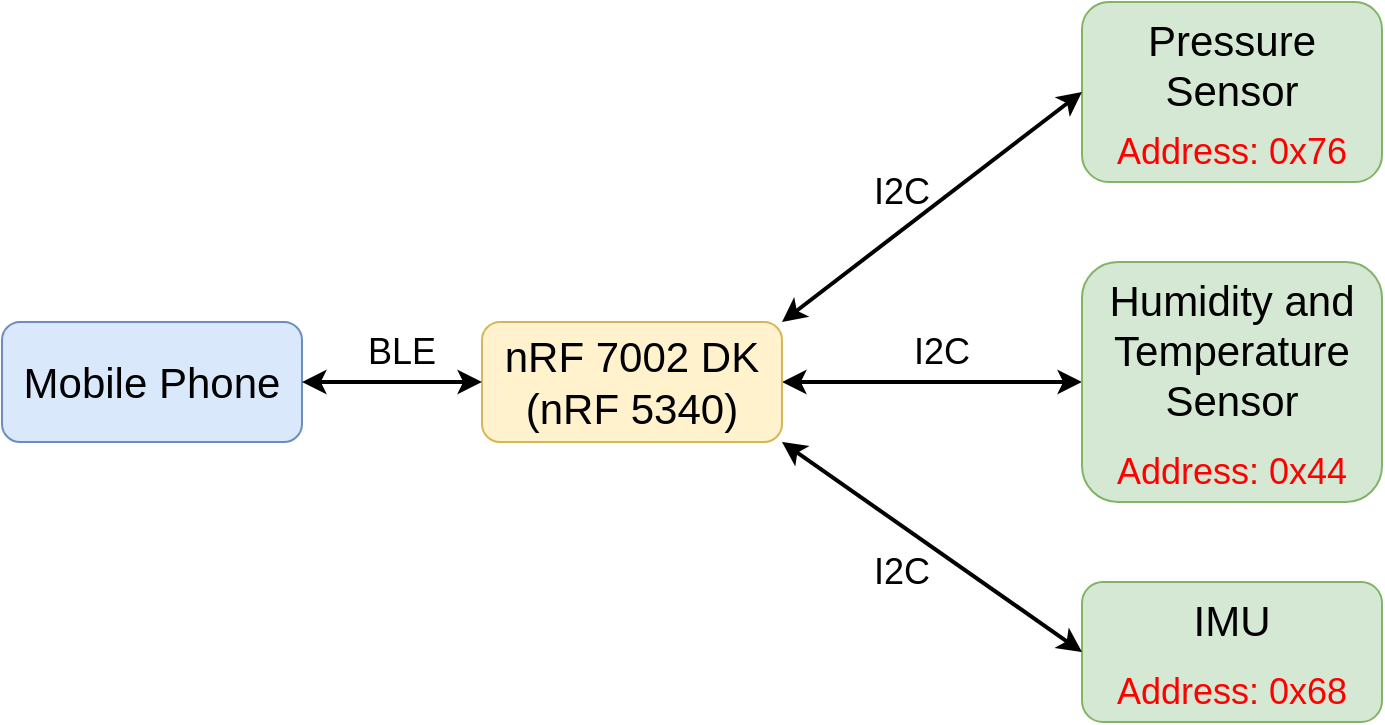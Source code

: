 <mxfile version="28.2.5">
  <diagram name="第 1 页" id="E2O9zqp3i6Xpa0Hee3S6">
    <mxGraphModel dx="906" dy="633" grid="1" gridSize="10" guides="1" tooltips="1" connect="1" arrows="1" fold="1" page="1" pageScale="1" pageWidth="827" pageHeight="1169" math="0" shadow="0">
      <root>
        <mxCell id="0" />
        <mxCell id="1" parent="0" />
        <mxCell id="bbcPa2-DJn3oHMA3QkiS-10" value="" style="edgeStyle=orthogonalEdgeStyle;rounded=0;orthogonalLoop=1;jettySize=auto;html=1;startArrow=classic;startFill=1;strokeWidth=2;" parent="1" source="bbcPa2-DJn3oHMA3QkiS-2" target="bbcPa2-DJn3oHMA3QkiS-5" edge="1">
          <mxGeometry relative="1" as="geometry" />
        </mxCell>
        <mxCell id="bbcPa2-DJn3oHMA3QkiS-2" value="&lt;font style=&quot;font-size: 21px;&quot;&gt;nRF 7002 DK&lt;/font&gt;&lt;div&gt;&lt;font style=&quot;font-size: 21px;&quot;&gt;(nRF 5340)&lt;/font&gt;&lt;/div&gt;" style="rounded=1;whiteSpace=wrap;html=1;fillColor=#fff2cc;strokeColor=#d6b656;" parent="1" vertex="1">
          <mxGeometry x="710" y="590" width="150" height="60" as="geometry" />
        </mxCell>
        <mxCell id="bbcPa2-DJn3oHMA3QkiS-3" value="&lt;span style=&quot;font-size: 21px;&quot;&gt;Pressure Sensor&lt;/span&gt;" style="rounded=1;whiteSpace=wrap;html=1;fillColor=#d5e8d4;strokeColor=#82b366;verticalAlign=top;" parent="1" vertex="1">
          <mxGeometry x="1010" y="430" width="150" height="90" as="geometry" />
        </mxCell>
        <mxCell id="bbcPa2-DJn3oHMA3QkiS-5" value="&lt;font style=&quot;font-size: 21px;&quot;&gt;Humidity and Temperature Sensor&lt;/font&gt;" style="rounded=1;whiteSpace=wrap;html=1;fillColor=#d5e8d4;strokeColor=#82b366;verticalAlign=top;" parent="1" vertex="1">
          <mxGeometry x="1010" y="560" width="150" height="120" as="geometry" />
        </mxCell>
        <mxCell id="bbcPa2-DJn3oHMA3QkiS-8" value="&lt;div&gt;&lt;span style=&quot;font-size: 21px; background-color: transparent; color: light-dark(rgb(0, 0, 0), rgb(255, 255, 255));&quot;&gt;IMU&lt;/span&gt;&lt;/div&gt;" style="rounded=1;whiteSpace=wrap;html=1;fillColor=#d5e8d4;strokeColor=#82b366;verticalAlign=top;" parent="1" vertex="1">
          <mxGeometry x="1010" y="720" width="150" height="70" as="geometry" />
        </mxCell>
        <mxCell id="IU0iIOWU37G3tHeHC3Pe-2" value="" style="endArrow=classic;startArrow=classic;html=1;rounded=0;exitX=1;exitY=0;exitDx=0;exitDy=0;entryX=0;entryY=0.5;entryDx=0;entryDy=0;strokeWidth=2;" edge="1" parent="1" source="bbcPa2-DJn3oHMA3QkiS-2" target="bbcPa2-DJn3oHMA3QkiS-3">
          <mxGeometry width="50" height="50" relative="1" as="geometry">
            <mxPoint x="850" y="690" as="sourcePoint" />
            <mxPoint x="900" y="640" as="targetPoint" />
          </mxGeometry>
        </mxCell>
        <mxCell id="IU0iIOWU37G3tHeHC3Pe-3" value="" style="endArrow=classic;startArrow=classic;html=1;rounded=0;exitX=1;exitY=1;exitDx=0;exitDy=0;entryX=0;entryY=0.5;entryDx=0;entryDy=0;strokeWidth=2;" edge="1" parent="1" source="bbcPa2-DJn3oHMA3QkiS-2" target="bbcPa2-DJn3oHMA3QkiS-8">
          <mxGeometry width="50" height="50" relative="1" as="geometry">
            <mxPoint x="860" y="770" as="sourcePoint" />
            <mxPoint x="1010" y="660" as="targetPoint" />
          </mxGeometry>
        </mxCell>
        <mxCell id="IU0iIOWU37G3tHeHC3Pe-4" value="&lt;span style=&quot;font-size: 21px;&quot;&gt;Mobile Phone&lt;/span&gt;" style="rounded=1;whiteSpace=wrap;html=1;fillColor=#dae8fc;strokeColor=#6c8ebf;" vertex="1" parent="1">
          <mxGeometry x="470" y="590" width="150" height="60" as="geometry" />
        </mxCell>
        <mxCell id="IU0iIOWU37G3tHeHC3Pe-5" value="" style="endArrow=classic;startArrow=classic;html=1;rounded=0;exitX=1;exitY=0.5;exitDx=0;exitDy=0;entryX=0;entryY=0.5;entryDx=0;entryDy=0;strokeWidth=2;" edge="1" parent="1" source="IU0iIOWU37G3tHeHC3Pe-4" target="bbcPa2-DJn3oHMA3QkiS-2">
          <mxGeometry width="50" height="50" relative="1" as="geometry">
            <mxPoint x="630" y="650" as="sourcePoint" />
            <mxPoint x="680" y="600" as="targetPoint" />
          </mxGeometry>
        </mxCell>
        <mxCell id="IU0iIOWU37G3tHeHC3Pe-6" value="&lt;font style=&quot;font-size: 18px;&quot;&gt;BLE&lt;/font&gt;" style="text;html=1;align=center;verticalAlign=middle;whiteSpace=wrap;rounded=0;" vertex="1" parent="1">
          <mxGeometry x="640" y="590" width="60" height="30" as="geometry" />
        </mxCell>
        <mxCell id="IU0iIOWU37G3tHeHC3Pe-7" value="&lt;font style=&quot;font-size: 18px;&quot;&gt;I2C&lt;/font&gt;" style="text;html=1;align=center;verticalAlign=middle;whiteSpace=wrap;rounded=0;" vertex="1" parent="1">
          <mxGeometry x="855" y="510" width="130" height="30" as="geometry" />
        </mxCell>
        <mxCell id="IU0iIOWU37G3tHeHC3Pe-8" value="&lt;font style=&quot;font-size: 18px;&quot;&gt;I2C&lt;/font&gt;" style="text;html=1;align=center;verticalAlign=middle;whiteSpace=wrap;rounded=0;" vertex="1" parent="1">
          <mxGeometry x="910" y="590" width="60" height="30" as="geometry" />
        </mxCell>
        <mxCell id="IU0iIOWU37G3tHeHC3Pe-9" value="&lt;font style=&quot;font-size: 18px;&quot;&gt;I2C&lt;/font&gt;" style="text;html=1;align=center;verticalAlign=middle;whiteSpace=wrap;rounded=0;" vertex="1" parent="1">
          <mxGeometry x="890" y="700" width="60" height="30" as="geometry" />
        </mxCell>
        <mxCell id="IU0iIOWU37G3tHeHC3Pe-12" value="&lt;span style=&quot;font-size: 18px;&quot;&gt;Address: 0x76&lt;/span&gt;" style="text;html=1;align=center;verticalAlign=middle;whiteSpace=wrap;rounded=0;labelBorderColor=none;fontColor=#FF0000;" vertex="1" parent="1">
          <mxGeometry x="1020" y="490" width="130" height="30" as="geometry" />
        </mxCell>
        <mxCell id="IU0iIOWU37G3tHeHC3Pe-14" value="&lt;span style=&quot;font-size: 18px;&quot;&gt;Address:&amp;nbsp;&lt;/span&gt;&lt;font style=&quot;font-size: 18px;&quot;&gt;0x44&lt;/font&gt;" style="text;html=1;align=center;verticalAlign=middle;whiteSpace=wrap;rounded=0;fontColor=#FF0000;" vertex="1" parent="1">
          <mxGeometry x="1020" y="650" width="130" height="30" as="geometry" />
        </mxCell>
        <mxCell id="IU0iIOWU37G3tHeHC3Pe-15" value="&lt;span style=&quot;font-size: 18px;&quot;&gt;Address:&amp;nbsp;&lt;/span&gt;&lt;font style=&quot;font-size: 18px;&quot;&gt;0x68&lt;/font&gt;" style="text;html=1;align=center;verticalAlign=middle;whiteSpace=wrap;rounded=0;fontColor=#FF0000;" vertex="1" parent="1">
          <mxGeometry x="1020" y="760" width="130" height="30" as="geometry" />
        </mxCell>
      </root>
    </mxGraphModel>
  </diagram>
</mxfile>
